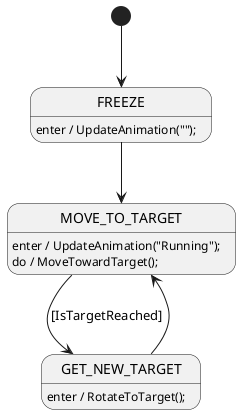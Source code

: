 @startuml
[*] --> FREEZE
FREEZE --> MOVE_TO_TARGET
MOVE_TO_TARGET --> GET_NEW_TARGET : [IsTargetReached]
GET_NEW_TARGET --> MOVE_TO_TARGET

state FREEZE {
  FREEZE : enter / UpdateAnimation("");
}

state MOVE_TO_TARGET {
  MOVE_TO_TARGET : enter / UpdateAnimation("Running");
  MOVE_TO_TARGET : do / MoveTowardTarget();
}

state GET_NEW_TARGET {
  GET_NEW_TARGET : enter / RotateToTarget();
}
/'! $CONFIG : toml
SmRunnerSettings.transpilerId = "CSharp"
'/
@enduml
